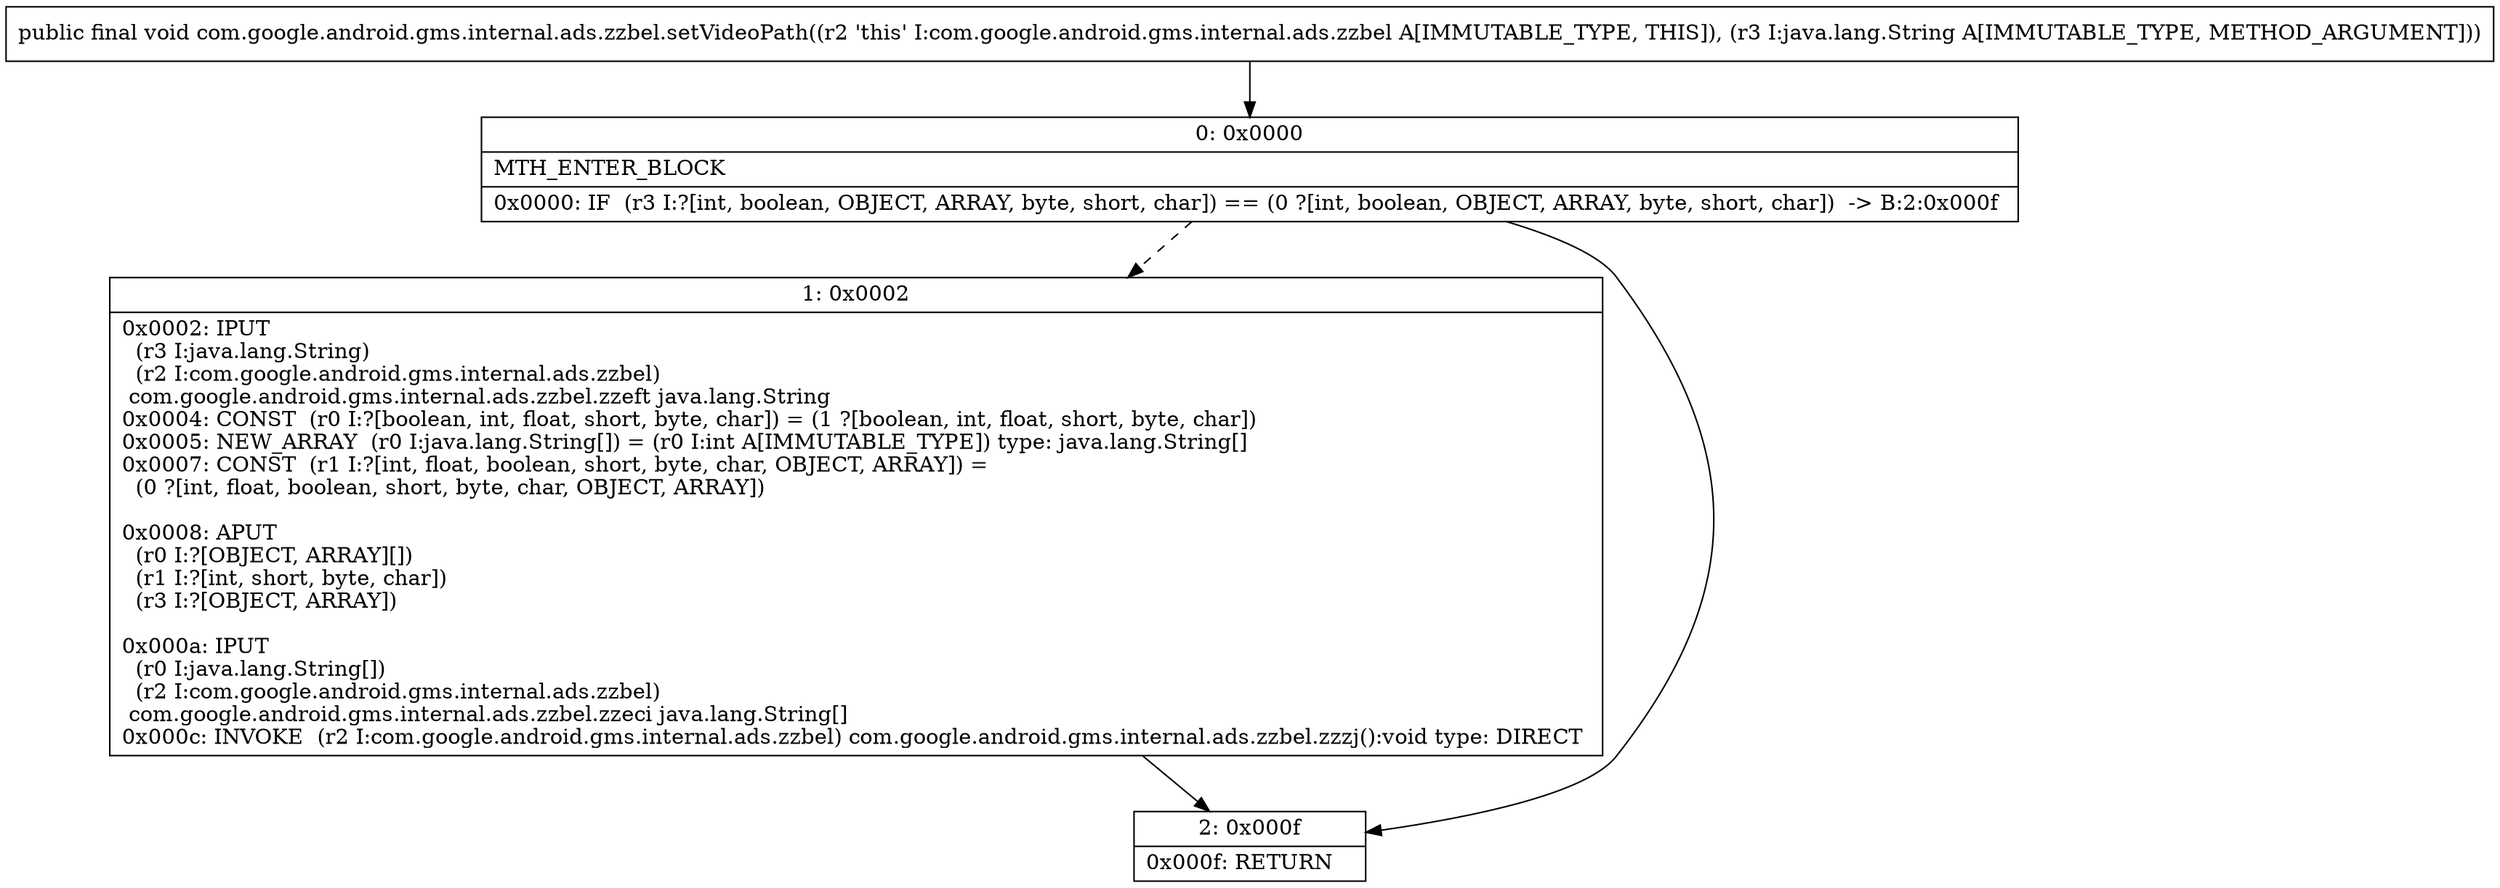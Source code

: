 digraph "CFG forcom.google.android.gms.internal.ads.zzbel.setVideoPath(Ljava\/lang\/String;)V" {
Node_0 [shape=record,label="{0\:\ 0x0000|MTH_ENTER_BLOCK\l|0x0000: IF  (r3 I:?[int, boolean, OBJECT, ARRAY, byte, short, char]) == (0 ?[int, boolean, OBJECT, ARRAY, byte, short, char])  \-\> B:2:0x000f \l}"];
Node_1 [shape=record,label="{1\:\ 0x0002|0x0002: IPUT  \l  (r3 I:java.lang.String)\l  (r2 I:com.google.android.gms.internal.ads.zzbel)\l com.google.android.gms.internal.ads.zzbel.zzeft java.lang.String \l0x0004: CONST  (r0 I:?[boolean, int, float, short, byte, char]) = (1 ?[boolean, int, float, short, byte, char]) \l0x0005: NEW_ARRAY  (r0 I:java.lang.String[]) = (r0 I:int A[IMMUTABLE_TYPE]) type: java.lang.String[] \l0x0007: CONST  (r1 I:?[int, float, boolean, short, byte, char, OBJECT, ARRAY]) = \l  (0 ?[int, float, boolean, short, byte, char, OBJECT, ARRAY])\l \l0x0008: APUT  \l  (r0 I:?[OBJECT, ARRAY][])\l  (r1 I:?[int, short, byte, char])\l  (r3 I:?[OBJECT, ARRAY])\l \l0x000a: IPUT  \l  (r0 I:java.lang.String[])\l  (r2 I:com.google.android.gms.internal.ads.zzbel)\l com.google.android.gms.internal.ads.zzbel.zzeci java.lang.String[] \l0x000c: INVOKE  (r2 I:com.google.android.gms.internal.ads.zzbel) com.google.android.gms.internal.ads.zzbel.zzzj():void type: DIRECT \l}"];
Node_2 [shape=record,label="{2\:\ 0x000f|0x000f: RETURN   \l}"];
MethodNode[shape=record,label="{public final void com.google.android.gms.internal.ads.zzbel.setVideoPath((r2 'this' I:com.google.android.gms.internal.ads.zzbel A[IMMUTABLE_TYPE, THIS]), (r3 I:java.lang.String A[IMMUTABLE_TYPE, METHOD_ARGUMENT])) }"];
MethodNode -> Node_0;
Node_0 -> Node_1[style=dashed];
Node_0 -> Node_2;
Node_1 -> Node_2;
}


